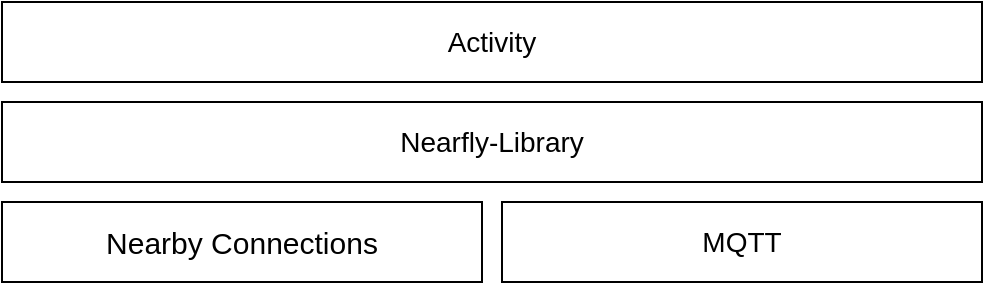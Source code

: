 <mxfile version="13.0.3" type="device"><diagram id="Tjwx2K5j_f3Ou2PdAS9O" name="Page-1"><mxGraphModel dx="716" dy="419" grid="1" gridSize="10" guides="1" tooltips="1" connect="1" arrows="1" fold="1" page="1" pageScale="1" pageWidth="827" pageHeight="1169" math="0" shadow="0"><root><mxCell id="0"/><mxCell id="1" parent="0"/><mxCell id="hDisjXiUXMGnZzZXjepU-2" value="&lt;font style=&quot;font-size: 15px&quot;&gt;Nearby Connections&lt;/font&gt;" style="rounded=0;whiteSpace=wrap;html=1;" vertex="1" parent="1"><mxGeometry x="170" y="290" width="240" height="40" as="geometry"/></mxCell><mxCell id="hDisjXiUXMGnZzZXjepU-3" value="&lt;font style=&quot;font-size: 14px&quot;&gt;MQTT&lt;/font&gt;" style="rounded=0;whiteSpace=wrap;html=1;" vertex="1" parent="1"><mxGeometry x="420" y="290" width="240" height="40" as="geometry"/></mxCell><mxCell id="hDisjXiUXMGnZzZXjepU-7" value="&lt;font style=&quot;font-size: 14px&quot;&gt;Nearfly-Library&lt;/font&gt;" style="rounded=0;whiteSpace=wrap;html=1;" vertex="1" parent="1"><mxGeometry x="170" y="240" width="490" height="40" as="geometry"/></mxCell><mxCell id="hDisjXiUXMGnZzZXjepU-8" value="&lt;font style=&quot;font-size: 14px&quot;&gt;Activity&lt;/font&gt;" style="rounded=0;whiteSpace=wrap;html=1;" vertex="1" parent="1"><mxGeometry x="170" y="190" width="490" height="40" as="geometry"/></mxCell></root></mxGraphModel></diagram></mxfile>